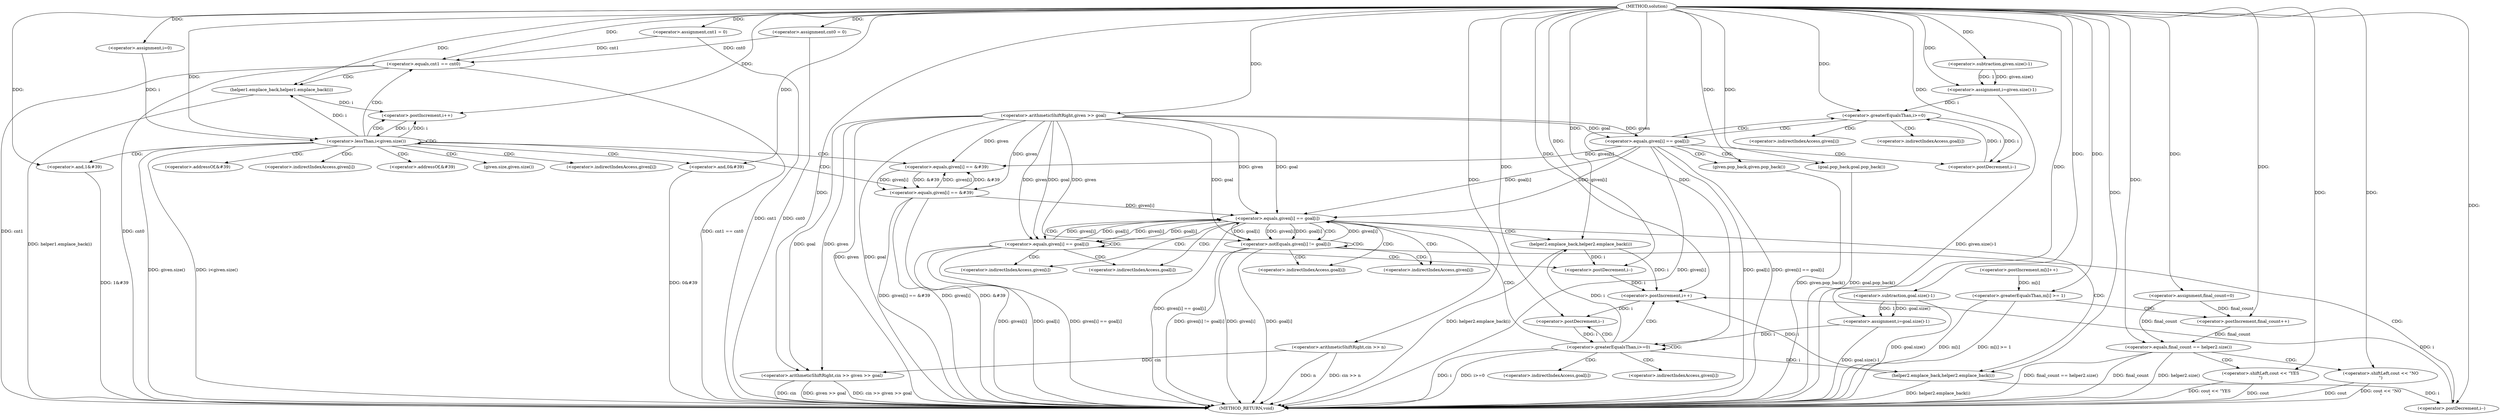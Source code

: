 digraph "solution" {  
"1000103" [label = "(METHOD,solution)" ]
"1000268" [label = "(METHOD_RETURN,void)" ]
"1000108" [label = "(<operator>.assignment,cnt0 = 0)" ]
"1000112" [label = "(<operator>.assignment,cnt1 = 0)" ]
"1000116" [label = "(<operator>.assignment,final_count=0)" ]
"1000119" [label = "(<operator>.arithmeticShiftRight,cin >> n)" ]
"1000124" [label = "(<operator>.arithmeticShiftRight,cin >> given >> goal)" ]
"1000244" [label = "(<operator>.postIncrement,m[i]++)" ]
"1000134" [label = "(<operator>.assignment,i=given.size()-1)" ]
"1000139" [label = "(<operator>.greaterEqualsThan,i>=0)" ]
"1000142" [label = "(<operator>.postDecrement,i--)" ]
"1000160" [label = "(<operator>.assignment,i=0)" ]
"1000163" [label = "(<operator>.lessThan,i<given.size())" ]
"1000166" [label = "(<operator>.postIncrement,i++)" ]
"1000195" [label = "(<operator>.assignment,i=goal.size()-1)" ]
"1000200" [label = "(<operator>.greaterEqualsThan,i>=0)" ]
"1000203" [label = "(<operator>.postDecrement,i--)" ]
"1000250" [label = "(<operator>.greaterEqualsThan,m[i] >= 1)" ]
"1000255" [label = "(<operator>.postIncrement,final_count++)" ]
"1000258" [label = "(<operator>.equals,final_count == helper2.size())" ]
"1000261" [label = "(<operator>.shiftLeft,cout << \"YES\n\")" ]
"1000126" [label = "(<operator>.arithmeticShiftRight,given >> goal)" ]
"1000169" [label = "(<operator>.equals,given[i] == &#39)" ]
"1000175" [label = "(<operator>.and,1&#39)" ]
"1000178" [label = "(<operator>.equals,given[i] == &#39)" ]
"1000184" [label = "(<operator>.and,0&#39)" ]
"1000241" [label = "(<operator>.postIncrement,i++)" ]
"1000265" [label = "(<operator>.shiftLeft,cout << \"NO\n\")" ]
"1000136" [label = "(<operator>.subtraction,given.size()-1)" ]
"1000146" [label = "(<operator>.equals,given[i] == goal[i])" ]
"1000188" [label = "(<operator>.equals,cnt1 == cnt0)" ]
"1000191" [label = "(helper1.emplace_back,helper1.emplace_back(i))" ]
"1000197" [label = "(<operator>.subtraction,goal.size()-1)" ]
"1000207" [label = "(<operator>.equals,given[i] == goal[i])" ]
"1000154" [label = "(given.pop_back,given.pop_back())" ]
"1000155" [label = "(goal.pop_back,goal.pop_back())" ]
"1000215" [label = "(helper2.emplace_back,helper2.emplace_back(i))" ]
"1000218" [label = "(<operator>.equals,given[i] == goal[i])" ]
"1000225" [label = "(<operator>.postDecrement,i--)" ]
"1000229" [label = "(helper2.emplace_back,helper2.emplace_back(i))" ]
"1000232" [label = "(<operator>.notEquals,given[i] != goal[i])" ]
"1000239" [label = "(<operator>.postDecrement,i--)" ]
"1000165" [label = "(given.size,given.size())" ]
"1000170" [label = "(<operator>.indirectIndexAccess,given[i])" ]
"1000173" [label = "(<operator>.addressOf,&#39)" ]
"1000179" [label = "(<operator>.indirectIndexAccess,given[i])" ]
"1000182" [label = "(<operator>.addressOf,&#39)" ]
"1000147" [label = "(<operator>.indirectIndexAccess,given[i])" ]
"1000150" [label = "(<operator>.indirectIndexAccess,goal[i])" ]
"1000208" [label = "(<operator>.indirectIndexAccess,given[i])" ]
"1000211" [label = "(<operator>.indirectIndexAccess,goal[i])" ]
"1000219" [label = "(<operator>.indirectIndexAccess,given[i])" ]
"1000222" [label = "(<operator>.indirectIndexAccess,goal[i])" ]
"1000233" [label = "(<operator>.indirectIndexAccess,given[i])" ]
"1000236" [label = "(<operator>.indirectIndexAccess,goal[i])" ]
  "1000108" -> "1000268"  [ label = "DDG: cnt0"] 
  "1000112" -> "1000268"  [ label = "DDG: cnt1"] 
  "1000119" -> "1000268"  [ label = "DDG: n"] 
  "1000119" -> "1000268"  [ label = "DDG: cin >> n"] 
  "1000124" -> "1000268"  [ label = "DDG: cin"] 
  "1000126" -> "1000268"  [ label = "DDG: given"] 
  "1000126" -> "1000268"  [ label = "DDG: goal"] 
  "1000124" -> "1000268"  [ label = "DDG: given >> goal"] 
  "1000124" -> "1000268"  [ label = "DDG: cin >> given >> goal"] 
  "1000134" -> "1000268"  [ label = "DDG: given.size()-1"] 
  "1000146" -> "1000268"  [ label = "DDG: given[i]"] 
  "1000146" -> "1000268"  [ label = "DDG: goal[i]"] 
  "1000146" -> "1000268"  [ label = "DDG: given[i] == goal[i]"] 
  "1000163" -> "1000268"  [ label = "DDG: given.size()"] 
  "1000163" -> "1000268"  [ label = "DDG: i<given.size()"] 
  "1000197" -> "1000268"  [ label = "DDG: goal.size()"] 
  "1000195" -> "1000268"  [ label = "DDG: goal.size()-1"] 
  "1000200" -> "1000268"  [ label = "DDG: i"] 
  "1000200" -> "1000268"  [ label = "DDG: i>=0"] 
  "1000250" -> "1000268"  [ label = "DDG: m[i]"] 
  "1000250" -> "1000268"  [ label = "DDG: m[i] >= 1"] 
  "1000258" -> "1000268"  [ label = "DDG: final_count"] 
  "1000258" -> "1000268"  [ label = "DDG: helper2.size()"] 
  "1000258" -> "1000268"  [ label = "DDG: final_count == helper2.size()"] 
  "1000265" -> "1000268"  [ label = "DDG: cout"] 
  "1000265" -> "1000268"  [ label = "DDG: cout << \"NO\n\""] 
  "1000261" -> "1000268"  [ label = "DDG: cout"] 
  "1000261" -> "1000268"  [ label = "DDG: cout << \"YES\n\""] 
  "1000207" -> "1000268"  [ label = "DDG: given[i] == goal[i]"] 
  "1000229" -> "1000268"  [ label = "DDG: helper2.emplace_back(i)"] 
  "1000232" -> "1000268"  [ label = "DDG: given[i]"] 
  "1000232" -> "1000268"  [ label = "DDG: goal[i]"] 
  "1000232" -> "1000268"  [ label = "DDG: given[i] != goal[i]"] 
  "1000215" -> "1000268"  [ label = "DDG: helper2.emplace_back(i)"] 
  "1000218" -> "1000268"  [ label = "DDG: given[i]"] 
  "1000218" -> "1000268"  [ label = "DDG: goal[i]"] 
  "1000218" -> "1000268"  [ label = "DDG: given[i] == goal[i]"] 
  "1000175" -> "1000268"  [ label = "DDG: 1&#39"] 
  "1000178" -> "1000268"  [ label = "DDG: given[i]"] 
  "1000178" -> "1000268"  [ label = "DDG: &#39"] 
  "1000178" -> "1000268"  [ label = "DDG: given[i] == &#39"] 
  "1000184" -> "1000268"  [ label = "DDG: 0&#39"] 
  "1000188" -> "1000268"  [ label = "DDG: cnt1"] 
  "1000188" -> "1000268"  [ label = "DDG: cnt0"] 
  "1000188" -> "1000268"  [ label = "DDG: cnt1 == cnt0"] 
  "1000191" -> "1000268"  [ label = "DDG: helper1.emplace_back(i)"] 
  "1000154" -> "1000268"  [ label = "DDG: given.pop_back()"] 
  "1000155" -> "1000268"  [ label = "DDG: goal.pop_back()"] 
  "1000103" -> "1000108"  [ label = "DDG: "] 
  "1000103" -> "1000112"  [ label = "DDG: "] 
  "1000103" -> "1000116"  [ label = "DDG: "] 
  "1000103" -> "1000119"  [ label = "DDG: "] 
  "1000119" -> "1000124"  [ label = "DDG: cin"] 
  "1000103" -> "1000124"  [ label = "DDG: "] 
  "1000126" -> "1000124"  [ label = "DDG: goal"] 
  "1000126" -> "1000124"  [ label = "DDG: given"] 
  "1000136" -> "1000134"  [ label = "DDG: given.size()"] 
  "1000136" -> "1000134"  [ label = "DDG: 1"] 
  "1000103" -> "1000160"  [ label = "DDG: "] 
  "1000197" -> "1000195"  [ label = "DDG: 1"] 
  "1000197" -> "1000195"  [ label = "DDG: goal.size()"] 
  "1000103" -> "1000126"  [ label = "DDG: "] 
  "1000103" -> "1000134"  [ label = "DDG: "] 
  "1000134" -> "1000139"  [ label = "DDG: i"] 
  "1000142" -> "1000139"  [ label = "DDG: i"] 
  "1000103" -> "1000139"  [ label = "DDG: "] 
  "1000139" -> "1000142"  [ label = "DDG: i"] 
  "1000103" -> "1000142"  [ label = "DDG: "] 
  "1000160" -> "1000163"  [ label = "DDG: i"] 
  "1000166" -> "1000163"  [ label = "DDG: i"] 
  "1000103" -> "1000163"  [ label = "DDG: "] 
  "1000163" -> "1000166"  [ label = "DDG: i"] 
  "1000191" -> "1000166"  [ label = "DDG: i"] 
  "1000103" -> "1000166"  [ label = "DDG: "] 
  "1000103" -> "1000195"  [ label = "DDG: "] 
  "1000195" -> "1000200"  [ label = "DDG: i"] 
  "1000203" -> "1000200"  [ label = "DDG: i"] 
  "1000103" -> "1000200"  [ label = "DDG: "] 
  "1000241" -> "1000203"  [ label = "DDG: i"] 
  "1000103" -> "1000203"  [ label = "DDG: "] 
  "1000244" -> "1000250"  [ label = "DDG: m[i]"] 
  "1000103" -> "1000250"  [ label = "DDG: "] 
  "1000116" -> "1000255"  [ label = "DDG: final_count"] 
  "1000103" -> "1000255"  [ label = "DDG: "] 
  "1000116" -> "1000258"  [ label = "DDG: final_count"] 
  "1000255" -> "1000258"  [ label = "DDG: final_count"] 
  "1000103" -> "1000258"  [ label = "DDG: "] 
  "1000103" -> "1000261"  [ label = "DDG: "] 
  "1000103" -> "1000136"  [ label = "DDG: "] 
  "1000126" -> "1000169"  [ label = "DDG: given"] 
  "1000146" -> "1000169"  [ label = "DDG: given[i]"] 
  "1000178" -> "1000169"  [ label = "DDG: given[i]"] 
  "1000178" -> "1000169"  [ label = "DDG: &#39"] 
  "1000103" -> "1000175"  [ label = "DDG: "] 
  "1000126" -> "1000178"  [ label = "DDG: given"] 
  "1000169" -> "1000178"  [ label = "DDG: given[i]"] 
  "1000169" -> "1000178"  [ label = "DDG: &#39"] 
  "1000103" -> "1000184"  [ label = "DDG: "] 
  "1000103" -> "1000197"  [ label = "DDG: "] 
  "1000229" -> "1000241"  [ label = "DDG: i"] 
  "1000239" -> "1000241"  [ label = "DDG: i"] 
  "1000215" -> "1000241"  [ label = "DDG: i"] 
  "1000225" -> "1000241"  [ label = "DDG: i"] 
  "1000103" -> "1000241"  [ label = "DDG: "] 
  "1000103" -> "1000265"  [ label = "DDG: "] 
  "1000126" -> "1000146"  [ label = "DDG: given"] 
  "1000126" -> "1000146"  [ label = "DDG: goal"] 
  "1000103" -> "1000154"  [ label = "DDG: "] 
  "1000103" -> "1000155"  [ label = "DDG: "] 
  "1000112" -> "1000188"  [ label = "DDG: cnt1"] 
  "1000103" -> "1000188"  [ label = "DDG: "] 
  "1000108" -> "1000188"  [ label = "DDG: cnt0"] 
  "1000163" -> "1000191"  [ label = "DDG: i"] 
  "1000103" -> "1000191"  [ label = "DDG: "] 
  "1000126" -> "1000207"  [ label = "DDG: given"] 
  "1000146" -> "1000207"  [ label = "DDG: given[i]"] 
  "1000232" -> "1000207"  [ label = "DDG: given[i]"] 
  "1000218" -> "1000207"  [ label = "DDG: given[i]"] 
  "1000178" -> "1000207"  [ label = "DDG: given[i]"] 
  "1000126" -> "1000207"  [ label = "DDG: goal"] 
  "1000146" -> "1000207"  [ label = "DDG: goal[i]"] 
  "1000232" -> "1000207"  [ label = "DDG: goal[i]"] 
  "1000218" -> "1000207"  [ label = "DDG: goal[i]"] 
  "1000200" -> "1000215"  [ label = "DDG: i"] 
  "1000103" -> "1000215"  [ label = "DDG: "] 
  "1000126" -> "1000218"  [ label = "DDG: given"] 
  "1000207" -> "1000218"  [ label = "DDG: given[i]"] 
  "1000126" -> "1000218"  [ label = "DDG: goal"] 
  "1000207" -> "1000218"  [ label = "DDG: goal[i]"] 
  "1000215" -> "1000225"  [ label = "DDG: i"] 
  "1000103" -> "1000225"  [ label = "DDG: "] 
  "1000200" -> "1000229"  [ label = "DDG: i"] 
  "1000103" -> "1000229"  [ label = "DDG: "] 
  "1000126" -> "1000232"  [ label = "DDG: given"] 
  "1000207" -> "1000232"  [ label = "DDG: given[i]"] 
  "1000126" -> "1000232"  [ label = "DDG: goal"] 
  "1000207" -> "1000232"  [ label = "DDG: goal[i]"] 
  "1000229" -> "1000239"  [ label = "DDG: i"] 
  "1000103" -> "1000239"  [ label = "DDG: "] 
  "1000139" -> "1000150"  [ label = "CDG: "] 
  "1000139" -> "1000147"  [ label = "CDG: "] 
  "1000139" -> "1000146"  [ label = "CDG: "] 
  "1000163" -> "1000182"  [ label = "CDG: "] 
  "1000163" -> "1000166"  [ label = "CDG: "] 
  "1000163" -> "1000165"  [ label = "CDG: "] 
  "1000163" -> "1000169"  [ label = "CDG: "] 
  "1000163" -> "1000163"  [ label = "CDG: "] 
  "1000163" -> "1000178"  [ label = "CDG: "] 
  "1000163" -> "1000188"  [ label = "CDG: "] 
  "1000163" -> "1000173"  [ label = "CDG: "] 
  "1000163" -> "1000175"  [ label = "CDG: "] 
  "1000163" -> "1000170"  [ label = "CDG: "] 
  "1000163" -> "1000179"  [ label = "CDG: "] 
  "1000163" -> "1000184"  [ label = "CDG: "] 
  "1000200" -> "1000200"  [ label = "CDG: "] 
  "1000200" -> "1000211"  [ label = "CDG: "] 
  "1000200" -> "1000208"  [ label = "CDG: "] 
  "1000200" -> "1000207"  [ label = "CDG: "] 
  "1000200" -> "1000203"  [ label = "CDG: "] 
  "1000200" -> "1000241"  [ label = "CDG: "] 
  "1000250" -> "1000255"  [ label = "CDG: "] 
  "1000258" -> "1000265"  [ label = "CDG: "] 
  "1000258" -> "1000261"  [ label = "CDG: "] 
  "1000146" -> "1000142"  [ label = "CDG: "] 
  "1000146" -> "1000139"  [ label = "CDG: "] 
  "1000146" -> "1000155"  [ label = "CDG: "] 
  "1000146" -> "1000154"  [ label = "CDG: "] 
  "1000188" -> "1000191"  [ label = "CDG: "] 
  "1000207" -> "1000233"  [ label = "CDG: "] 
  "1000207" -> "1000229"  [ label = "CDG: "] 
  "1000207" -> "1000219"  [ label = "CDG: "] 
  "1000207" -> "1000215"  [ label = "CDG: "] 
  "1000207" -> "1000236"  [ label = "CDG: "] 
  "1000207" -> "1000222"  [ label = "CDG: "] 
  "1000207" -> "1000218"  [ label = "CDG: "] 
  "1000207" -> "1000232"  [ label = "CDG: "] 
  "1000218" -> "1000219"  [ label = "CDG: "] 
  "1000218" -> "1000225"  [ label = "CDG: "] 
  "1000218" -> "1000222"  [ label = "CDG: "] 
  "1000218" -> "1000218"  [ label = "CDG: "] 
  "1000232" -> "1000239"  [ label = "CDG: "] 
  "1000232" -> "1000233"  [ label = "CDG: "] 
  "1000232" -> "1000236"  [ label = "CDG: "] 
  "1000232" -> "1000232"  [ label = "CDG: "] 
}
